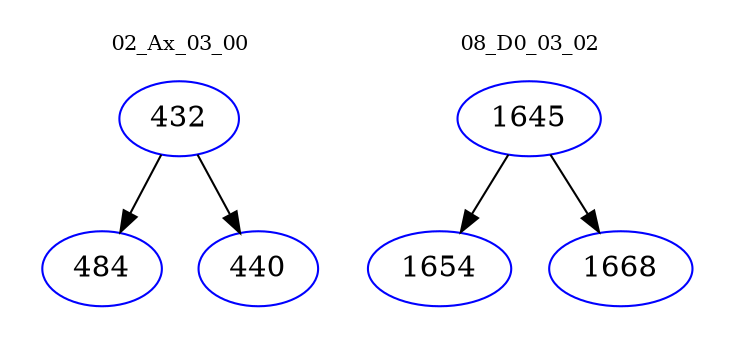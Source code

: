 digraph{
subgraph cluster_0 {
color = white
label = "02_Ax_03_00";
fontsize=10;
T0_432 [label="432", color="blue"]
T0_432 -> T0_484 [color="black"]
T0_484 [label="484", color="blue"]
T0_432 -> T0_440 [color="black"]
T0_440 [label="440", color="blue"]
}
subgraph cluster_1 {
color = white
label = "08_D0_03_02";
fontsize=10;
T1_1645 [label="1645", color="blue"]
T1_1645 -> T1_1654 [color="black"]
T1_1654 [label="1654", color="blue"]
T1_1645 -> T1_1668 [color="black"]
T1_1668 [label="1668", color="blue"]
}
}
